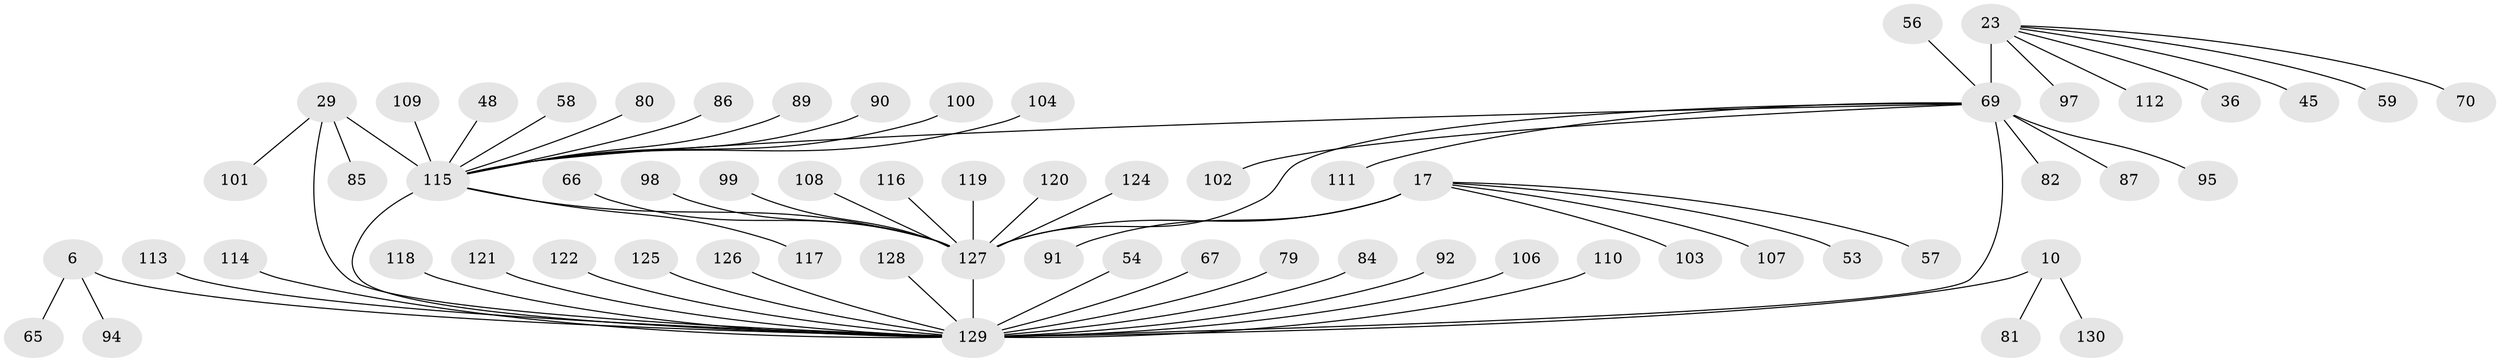// original degree distribution, {13: 0.015384615384615385, 9: 0.03076923076923077, 5: 0.015384615384615385, 11: 0.023076923076923078, 7: 0.038461538461538464, 8: 0.05384615384615385, 12: 0.007692307692307693, 6: 0.015384615384615385, 10: 0.03076923076923077, 2: 0.12307692307692308, 1: 0.5923076923076923, 4: 0.015384615384615385, 3: 0.038461538461538464}
// Generated by graph-tools (version 1.1) at 2025/54/03/09/25 04:54:21]
// undirected, 65 vertices, 68 edges
graph export_dot {
graph [start="1"]
  node [color=gray90,style=filled];
  6 [super="+3"];
  10 [super="+8"];
  17 [super="+16"];
  23 [super="+22"];
  29 [super="+28"];
  36;
  45;
  48;
  53;
  54;
  56;
  57;
  58;
  59;
  65;
  66;
  67;
  69 [super="+20+51+24"];
  70;
  79;
  80;
  81;
  82;
  84;
  85;
  86;
  87;
  89;
  90;
  91 [super="+68"];
  92;
  94 [super="+75"];
  95 [super="+93"];
  97;
  98;
  99;
  100;
  101;
  102;
  103;
  104;
  106;
  107;
  108;
  109 [super="+72"];
  110;
  111 [super="+31"];
  112;
  113;
  114;
  115 [super="+76+27+33+41+44"];
  116 [super="+42+60"];
  117;
  118;
  119;
  120;
  121;
  122 [super="+83"];
  124;
  125;
  126 [super="+78"];
  127 [super="+105+96+73+18"];
  128;
  129 [super="+11+37+12+35+62+71+74+123"];
  130;
  6 -- 65;
  6 -- 94;
  6 -- 129 [weight=8];
  10 -- 81;
  10 -- 130;
  10 -- 129 [weight=9];
  17 -- 103;
  17 -- 107;
  17 -- 53;
  17 -- 57;
  17 -- 91;
  17 -- 127 [weight=8];
  23 -- 59;
  23 -- 70;
  23 -- 112;
  23 -- 97;
  23 -- 36;
  23 -- 45;
  23 -- 69 [weight=8];
  29 -- 85;
  29 -- 101;
  29 -- 115 [weight=8];
  29 -- 129;
  48 -- 115;
  54 -- 129;
  56 -- 69;
  58 -- 115;
  66 -- 127;
  67 -- 129;
  69 -- 129 [weight=5];
  69 -- 102;
  69 -- 111;
  69 -- 82;
  69 -- 115;
  69 -- 127;
  69 -- 87;
  69 -- 95;
  79 -- 129;
  80 -- 115;
  84 -- 129;
  86 -- 115;
  89 -- 115;
  90 -- 115;
  92 -- 129;
  98 -- 127;
  99 -- 127;
  100 -- 115;
  104 -- 115;
  106 -- 129;
  108 -- 127;
  109 -- 115;
  110 -- 129;
  113 -- 129;
  114 -- 129;
  115 -- 117;
  115 -- 129 [weight=5];
  115 -- 127 [weight=2];
  116 -- 127;
  118 -- 129;
  119 -- 127;
  120 -- 127;
  121 -- 129;
  122 -- 129;
  124 -- 127;
  125 -- 129;
  126 -- 129;
  127 -- 129 [weight=4];
  128 -- 129;
}
